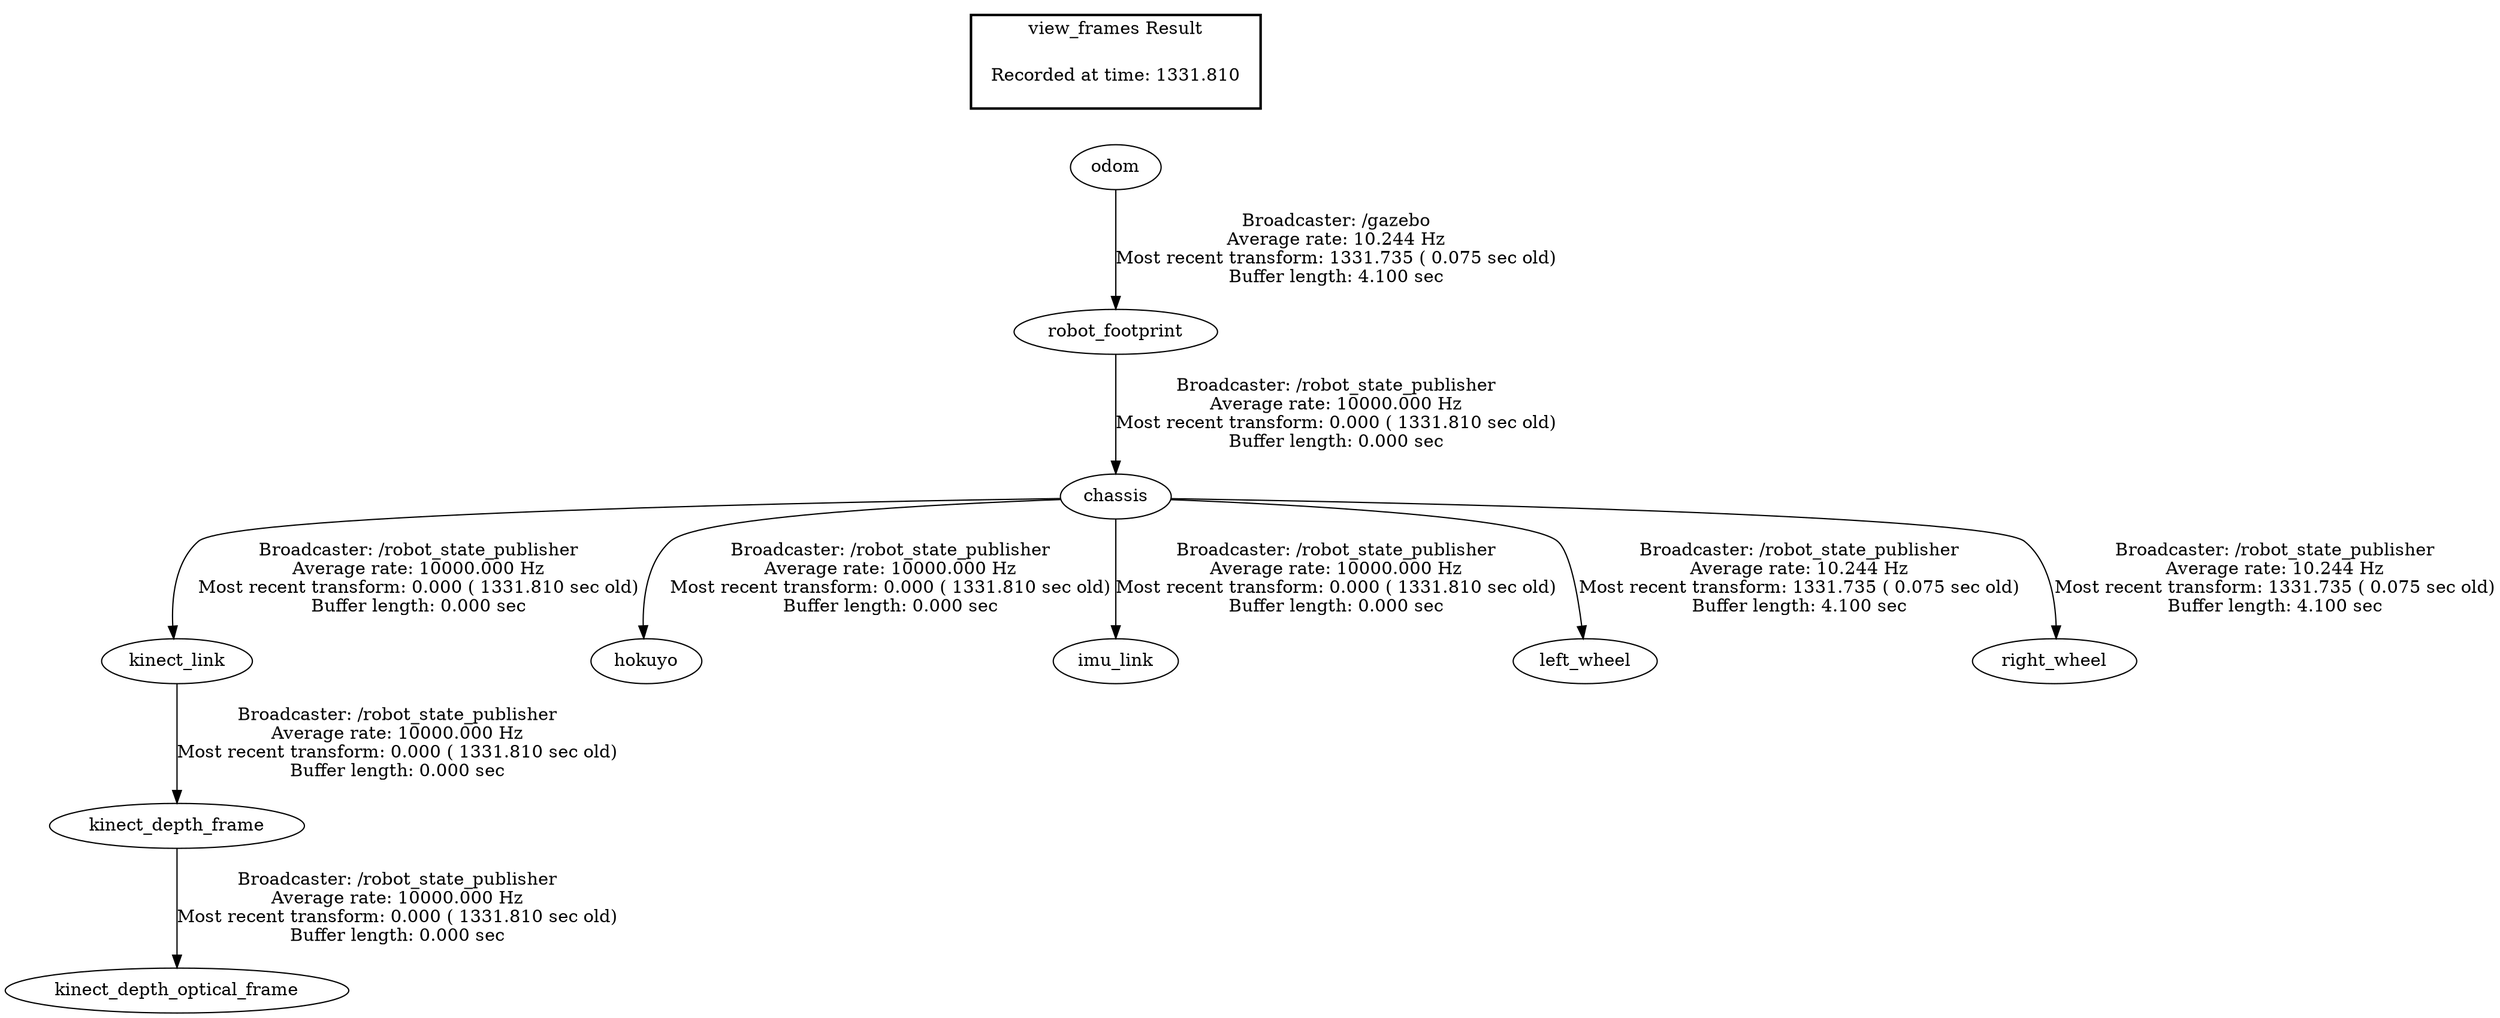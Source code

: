 digraph G {
"chassis" -> "kinect_link"[label="Broadcaster: /robot_state_publisher\nAverage rate: 10000.000 Hz\nMost recent transform: 0.000 ( 1331.810 sec old)\nBuffer length: 0.000 sec\n"];
"robot_footprint" -> "chassis"[label="Broadcaster: /robot_state_publisher\nAverage rate: 10000.000 Hz\nMost recent transform: 0.000 ( 1331.810 sec old)\nBuffer length: 0.000 sec\n"];
"kinect_depth_frame" -> "kinect_depth_optical_frame"[label="Broadcaster: /robot_state_publisher\nAverage rate: 10000.000 Hz\nMost recent transform: 0.000 ( 1331.810 sec old)\nBuffer length: 0.000 sec\n"];
"kinect_link" -> "kinect_depth_frame"[label="Broadcaster: /robot_state_publisher\nAverage rate: 10000.000 Hz\nMost recent transform: 0.000 ( 1331.810 sec old)\nBuffer length: 0.000 sec\n"];
"chassis" -> "hokuyo"[label="Broadcaster: /robot_state_publisher\nAverage rate: 10000.000 Hz\nMost recent transform: 0.000 ( 1331.810 sec old)\nBuffer length: 0.000 sec\n"];
"chassis" -> "imu_link"[label="Broadcaster: /robot_state_publisher\nAverage rate: 10000.000 Hz\nMost recent transform: 0.000 ( 1331.810 sec old)\nBuffer length: 0.000 sec\n"];
"odom" -> "robot_footprint"[label="Broadcaster: /gazebo\nAverage rate: 10.244 Hz\nMost recent transform: 1331.735 ( 0.075 sec old)\nBuffer length: 4.100 sec\n"];
"chassis" -> "left_wheel"[label="Broadcaster: /robot_state_publisher\nAverage rate: 10.244 Hz\nMost recent transform: 1331.735 ( 0.075 sec old)\nBuffer length: 4.100 sec\n"];
"chassis" -> "right_wheel"[label="Broadcaster: /robot_state_publisher\nAverage rate: 10.244 Hz\nMost recent transform: 1331.735 ( 0.075 sec old)\nBuffer length: 4.100 sec\n"];
edge [style=invis];
 subgraph cluster_legend { style=bold; color=black; label ="view_frames Result";
"Recorded at time: 1331.810"[ shape=plaintext ] ;
 }->"odom";
}